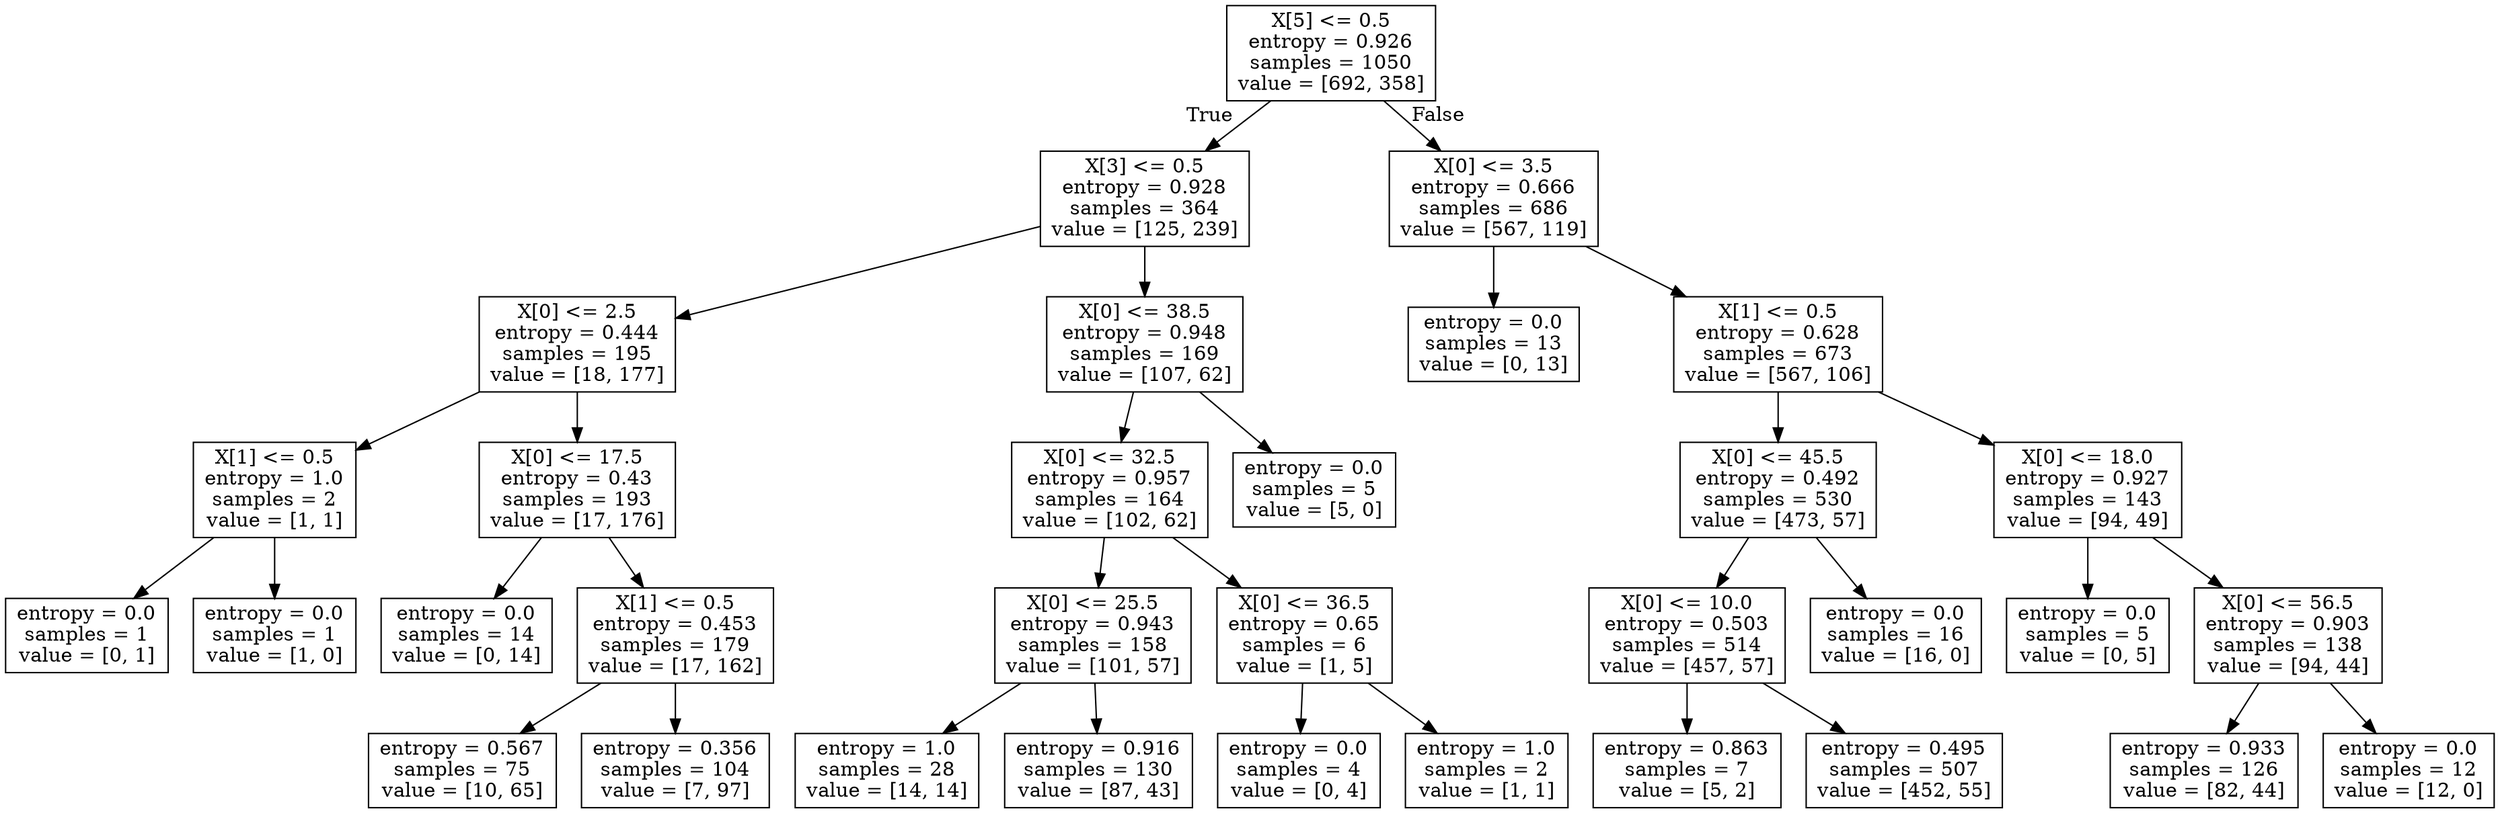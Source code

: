 digraph Tree {
node [shape=box] ;
0 [label="X[5] <= 0.5\nentropy = 0.926\nsamples = 1050\nvalue = [692, 358]"] ;
1 [label="X[3] <= 0.5\nentropy = 0.928\nsamples = 364\nvalue = [125, 239]"] ;
0 -> 1 [labeldistance=2.5, labelangle=45, headlabel="True"] ;
2 [label="X[0] <= 2.5\nentropy = 0.444\nsamples = 195\nvalue = [18, 177]"] ;
1 -> 2 ;
3 [label="X[1] <= 0.5\nentropy = 1.0\nsamples = 2\nvalue = [1, 1]"] ;
2 -> 3 ;
4 [label="entropy = 0.0\nsamples = 1\nvalue = [0, 1]"] ;
3 -> 4 ;
5 [label="entropy = 0.0\nsamples = 1\nvalue = [1, 0]"] ;
3 -> 5 ;
6 [label="X[0] <= 17.5\nentropy = 0.43\nsamples = 193\nvalue = [17, 176]"] ;
2 -> 6 ;
7 [label="entropy = 0.0\nsamples = 14\nvalue = [0, 14]"] ;
6 -> 7 ;
8 [label="X[1] <= 0.5\nentropy = 0.453\nsamples = 179\nvalue = [17, 162]"] ;
6 -> 8 ;
9 [label="entropy = 0.567\nsamples = 75\nvalue = [10, 65]"] ;
8 -> 9 ;
10 [label="entropy = 0.356\nsamples = 104\nvalue = [7, 97]"] ;
8 -> 10 ;
11 [label="X[0] <= 38.5\nentropy = 0.948\nsamples = 169\nvalue = [107, 62]"] ;
1 -> 11 ;
12 [label="X[0] <= 32.5\nentropy = 0.957\nsamples = 164\nvalue = [102, 62]"] ;
11 -> 12 ;
13 [label="X[0] <= 25.5\nentropy = 0.943\nsamples = 158\nvalue = [101, 57]"] ;
12 -> 13 ;
14 [label="entropy = 1.0\nsamples = 28\nvalue = [14, 14]"] ;
13 -> 14 ;
15 [label="entropy = 0.916\nsamples = 130\nvalue = [87, 43]"] ;
13 -> 15 ;
16 [label="X[0] <= 36.5\nentropy = 0.65\nsamples = 6\nvalue = [1, 5]"] ;
12 -> 16 ;
17 [label="entropy = 0.0\nsamples = 4\nvalue = [0, 4]"] ;
16 -> 17 ;
18 [label="entropy = 1.0\nsamples = 2\nvalue = [1, 1]"] ;
16 -> 18 ;
19 [label="entropy = 0.0\nsamples = 5\nvalue = [5, 0]"] ;
11 -> 19 ;
20 [label="X[0] <= 3.5\nentropy = 0.666\nsamples = 686\nvalue = [567, 119]"] ;
0 -> 20 [labeldistance=2.5, labelangle=-45, headlabel="False"] ;
21 [label="entropy = 0.0\nsamples = 13\nvalue = [0, 13]"] ;
20 -> 21 ;
22 [label="X[1] <= 0.5\nentropy = 0.628\nsamples = 673\nvalue = [567, 106]"] ;
20 -> 22 ;
23 [label="X[0] <= 45.5\nentropy = 0.492\nsamples = 530\nvalue = [473, 57]"] ;
22 -> 23 ;
24 [label="X[0] <= 10.0\nentropy = 0.503\nsamples = 514\nvalue = [457, 57]"] ;
23 -> 24 ;
25 [label="entropy = 0.863\nsamples = 7\nvalue = [5, 2]"] ;
24 -> 25 ;
26 [label="entropy = 0.495\nsamples = 507\nvalue = [452, 55]"] ;
24 -> 26 ;
27 [label="entropy = 0.0\nsamples = 16\nvalue = [16, 0]"] ;
23 -> 27 ;
28 [label="X[0] <= 18.0\nentropy = 0.927\nsamples = 143\nvalue = [94, 49]"] ;
22 -> 28 ;
29 [label="entropy = 0.0\nsamples = 5\nvalue = [0, 5]"] ;
28 -> 29 ;
30 [label="X[0] <= 56.5\nentropy = 0.903\nsamples = 138\nvalue = [94, 44]"] ;
28 -> 30 ;
31 [label="entropy = 0.933\nsamples = 126\nvalue = [82, 44]"] ;
30 -> 31 ;
32 [label="entropy = 0.0\nsamples = 12\nvalue = [12, 0]"] ;
30 -> 32 ;
}